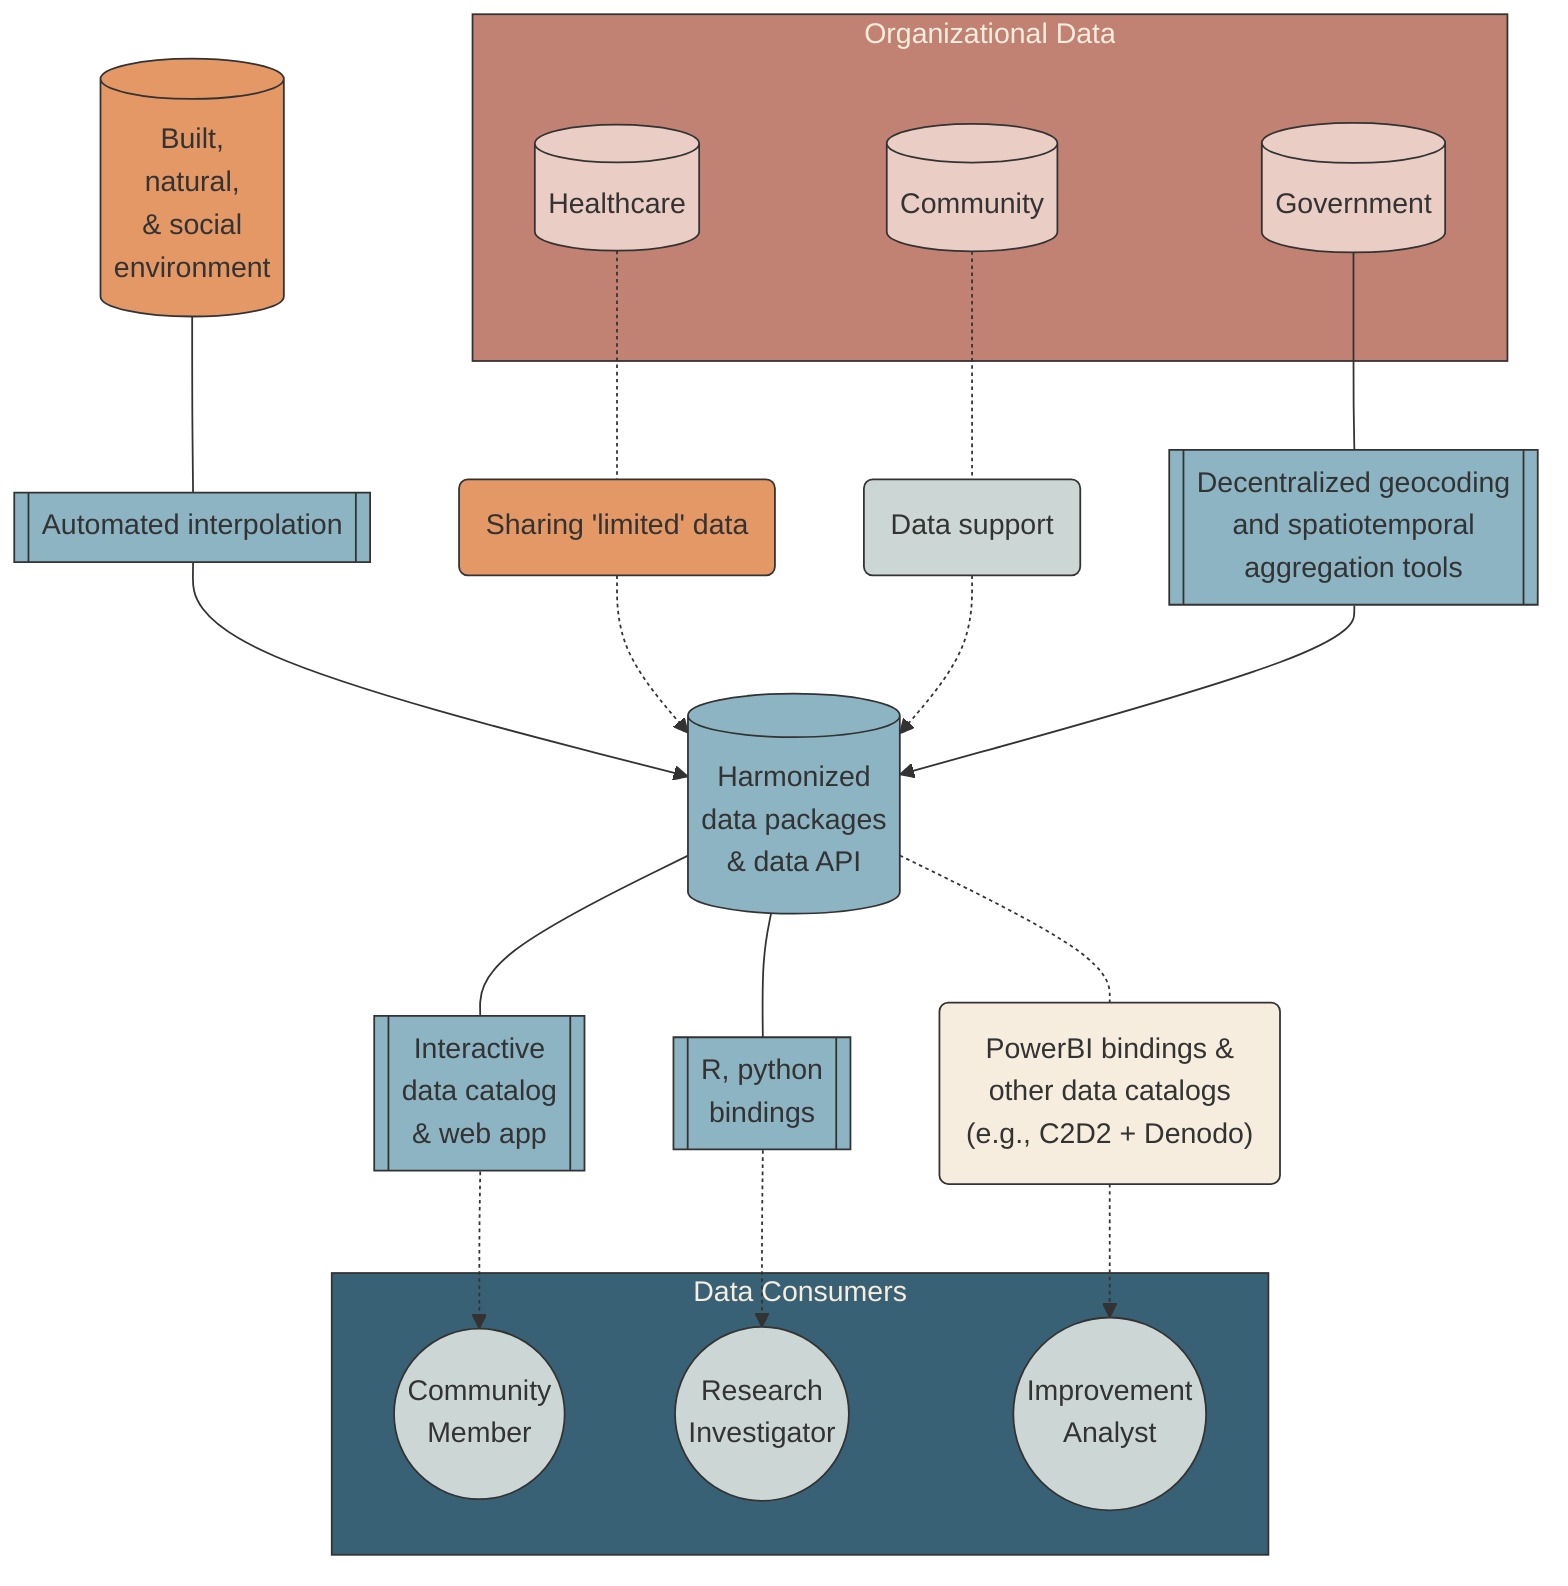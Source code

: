 %%{init: { "fontFamily": "arial" } }%%

flowchart TD

classDef red fill:#C28273,color:#f6edde,stroke:#333,stroke-width:1px;
classDef orange fill:#E49865,stroke:#333,stroke-width:1px;
classDef pink fill:#EACEC5,stroke:#333,stroke-width:1px;
classDef grey-blue fill:#CBD6D5,stroke:#333,stroke-width:1px;
classDef light-blue fill:#8CB4C3,stroke:#333,stroke-width:1px;
classDef darkish-blue fill:#58829C,stroke:#333,stroke-width:1px;
classDef dark-blue fill:#396175,color:#f6edde,stroke:#333,stroke-width:1px;
classDef white fill:#f6edde,stroke:#333,stroke-width:1px;


subgraph organization-data ["Organizational Data"]
org[(Community)]:::pink
healthcare[(Healthcare)]:::pink
gov[(Government)]:::pink
end
class organization-data red

auto[["Automated interpolation"]]:::light-blue

acs[("Built, \n natural, \n& social \nenvironment")]:::orange
acs --- auto --> d

limited(Sharing 'limited' data):::orange
healthcare -.- limited -.-> d

support(Data support):::grey-blue
org -.- support -.-> d

degauss[["Decentralized geocoding \nand spatiotemporal \naggregation tools"]]:::light-blue
gov --- degauss --> d


d[("Harmonized \ndata packages \n& data API")]:::light-blue

d --- data-catalog[["Interactive \n data catalog \n & web app"]]:::light-blue
d --- r-bindings[["R, python \nbindings"]]:::light-blue
d -.- c2d2("PowerBI bindings &\n other data catalogs \n(e.g., C2D2 + Denodo)"):::white

subgraph users ["Data Consumers"]
comm(("Community \nMember")):::grey-blue
research(("Research \nInvestigator")):::grey-blue
qi(("Improvement \nAnalyst")):::grey-blue
end
class users dark-blue

data-catalog -.-> comm
c2d2 -.-> qi
r-bindings -.-> research